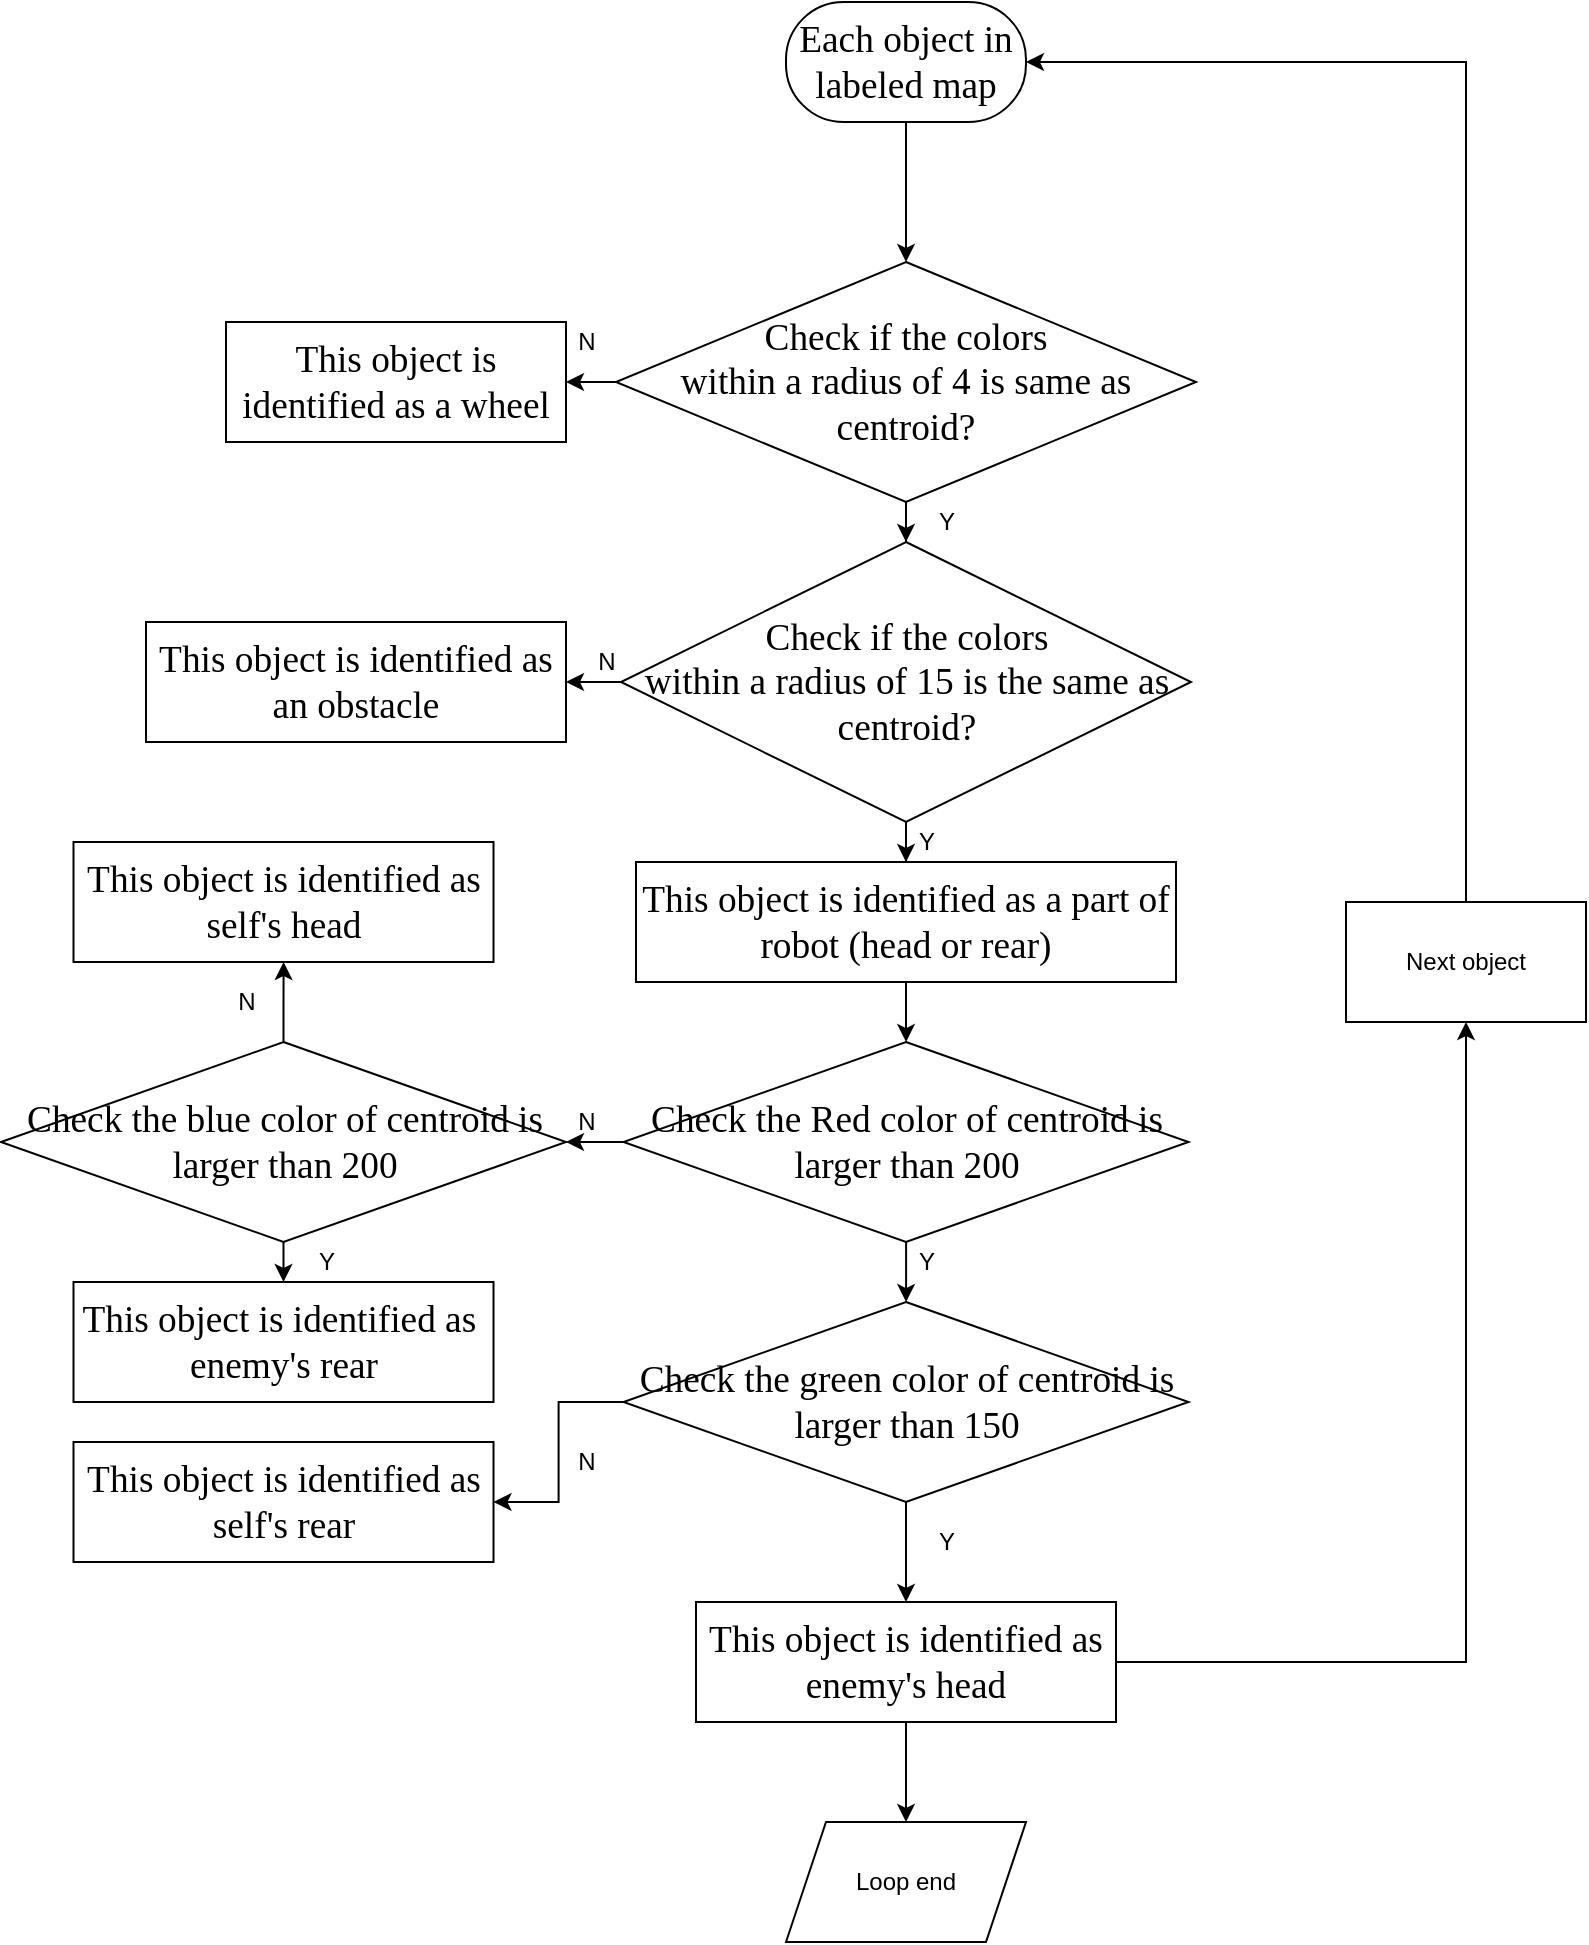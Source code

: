<mxfile version="17.5.0" type="device"><diagram id="aCRQnz-pW7b2ecUmYiQu" name="Page-1"><mxGraphModel dx="1715" dy="476" grid="1" gridSize="10" guides="1" tooltips="1" connect="1" arrows="1" fold="1" page="1" pageScale="1" pageWidth="850" pageHeight="1100" math="0" shadow="0"><root><mxCell id="0"/><mxCell id="1" parent="0"/><mxCell id="fFOxEMMF8dlMPFGqasWO-13" value="" style="edgeStyle=orthogonalEdgeStyle;rounded=0;orthogonalLoop=1;jettySize=auto;html=1;" parent="1" source="fFOxEMMF8dlMPFGqasWO-2" target="fFOxEMMF8dlMPFGqasWO-7" edge="1"><mxGeometry relative="1" as="geometry"/></mxCell><mxCell id="fFOxEMMF8dlMPFGqasWO-2" value="&lt;p style=&quot;margin-top: 0pt ; margin-bottom: 0pt ; margin-left: 0in ; direction: ltr ; unicode-bidi: embed ; word-break: normal&quot;&gt;&lt;span style=&quot;font-size: 14pt ; font-family: &amp;#34;calibri&amp;#34;&quot;&gt;Each object&lt;/span&gt;&lt;span style=&quot;font-size: 14pt ; font-family: &amp;#34;calibri&amp;#34;&quot;&gt; &lt;/span&gt;&lt;span style=&quot;font-size: 14pt ; font-family: &amp;#34;calibri&amp;#34;&quot;&gt;in&lt;/span&gt;&lt;span style=&quot;font-size: 14pt ; font-family: &amp;#34;calibri&amp;#34;&quot;&gt; &lt;/span&gt;&lt;span style=&quot;font-size: 14pt ; font-family: &amp;#34;calibri&amp;#34;&quot;&gt;labeled&lt;/span&gt;&lt;span style=&quot;font-size: 14pt ; font-family: &amp;#34;calibri&amp;#34;&quot;&gt; &lt;/span&gt;&lt;span style=&quot;font-size: 14pt ; font-family: &amp;#34;calibri&amp;#34;&quot;&gt;ma&lt;/span&gt;&lt;span style=&quot;font-size: 14pt ; font-family: &amp;#34;calibri&amp;#34;&quot;&gt;p&lt;/span&gt;&lt;/p&gt;" style="rounded=1;whiteSpace=wrap;html=1;arcSize=48;" parent="1" vertex="1"><mxGeometry x="-410" y="60" width="120" height="60" as="geometry"/></mxCell><mxCell id="fFOxEMMF8dlMPFGqasWO-4" value="&lt;p style=&quot;margin-top: 0pt ; margin-bottom: 0pt ; margin-left: 0in ; direction: ltr ; unicode-bidi: embed ; word-break: normal&quot;&gt;&lt;span style=&quot;font-size: 14pt ; font-family: &amp;#34;calibri&amp;#34;&quot;&gt;&lt;font color=&quot;#000000&quot;&gt;This object is identified as a wheel&lt;/font&gt;&lt;/span&gt;&lt;/p&gt;" style="rounded=0;whiteSpace=wrap;html=1;arcSize=48;" parent="1" vertex="1"><mxGeometry x="-690" y="220" width="170" height="60" as="geometry"/></mxCell><mxCell id="fFOxEMMF8dlMPFGqasWO-6" value="&lt;p style=&quot;margin-top: 0pt ; margin-bottom: 0pt ; margin-left: 0in ; direction: ltr ; unicode-bidi: embed ; word-break: normal&quot;&gt;&lt;span style=&quot;font-size: 14pt ; font-family: &amp;#34;calibri&amp;#34;&quot;&gt;&lt;font color=&quot;#000000&quot;&gt;This object is identified as an obstacle&lt;/font&gt;&lt;/span&gt;&lt;/p&gt;" style="rounded=0;whiteSpace=wrap;html=1;arcSize=48;" parent="1" vertex="1"><mxGeometry x="-730" y="370" width="210" height="60" as="geometry"/></mxCell><mxCell id="fFOxEMMF8dlMPFGqasWO-12" value="" style="edgeStyle=orthogonalEdgeStyle;rounded=0;orthogonalLoop=1;jettySize=auto;html=1;" parent="1" source="fFOxEMMF8dlMPFGqasWO-7" target="fFOxEMMF8dlMPFGqasWO-8" edge="1"><mxGeometry relative="1" as="geometry"/></mxCell><mxCell id="fFOxEMMF8dlMPFGqasWO-21" value="" style="edgeStyle=orthogonalEdgeStyle;rounded=0;orthogonalLoop=1;jettySize=auto;html=1;" parent="1" source="fFOxEMMF8dlMPFGqasWO-7" target="fFOxEMMF8dlMPFGqasWO-4" edge="1"><mxGeometry relative="1" as="geometry"/></mxCell><mxCell id="fFOxEMMF8dlMPFGqasWO-7" value="&lt;p style=&quot;margin-top: 0pt ; margin-bottom: 0pt ; margin-left: 0in ; direction: ltr ; unicode-bidi: embed ; word-break: normal&quot;&gt;&lt;font color=&quot;#000000&quot;&gt;&lt;span style=&quot;font-size: 14pt ; font-family: &amp;#34;calibri&amp;#34;&quot;&gt;Check if the c&lt;/span&gt;&lt;span style=&quot;font-size: 14pt ; font-family: &amp;#34;calibri&amp;#34;&quot;&gt;olors&lt;br&gt;within a radius of 4 is same as centroid?&lt;/span&gt;&lt;/font&gt;&lt;/p&gt;" style="rhombus;whiteSpace=wrap;html=1;" parent="1" vertex="1"><mxGeometry x="-495" y="190" width="290" height="120" as="geometry"/></mxCell><mxCell id="fFOxEMMF8dlMPFGqasWO-11" value="" style="edgeStyle=orthogonalEdgeStyle;rounded=0;orthogonalLoop=1;jettySize=auto;html=1;" parent="1" source="fFOxEMMF8dlMPFGqasWO-8" target="fFOxEMMF8dlMPFGqasWO-9" edge="1"><mxGeometry relative="1" as="geometry"/></mxCell><mxCell id="fFOxEMMF8dlMPFGqasWO-22" value="" style="edgeStyle=orthogonalEdgeStyle;rounded=0;orthogonalLoop=1;jettySize=auto;html=1;" parent="1" source="fFOxEMMF8dlMPFGqasWO-8" target="fFOxEMMF8dlMPFGqasWO-6" edge="1"><mxGeometry relative="1" as="geometry"/></mxCell><mxCell id="fFOxEMMF8dlMPFGqasWO-8" value="&lt;p style=&quot;margin-top: 0pt ; margin-bottom: 0pt ; margin-left: 0in ; direction: ltr ; unicode-bidi: embed ; word-break: normal&quot;&gt;&lt;font color=&quot;#000000&quot;&gt;&lt;span style=&quot;font-size: 14pt ; font-family: &amp;#34;calibri&amp;#34;&quot;&gt;Check if the c&lt;/span&gt;&lt;span style=&quot;font-size: 14pt ; font-family: &amp;#34;calibri&amp;#34;&quot;&gt;olors&lt;br&gt;within a radius of 15 is the same as centroid?&lt;/span&gt;&lt;/font&gt;&lt;/p&gt;" style="rhombus;whiteSpace=wrap;html=1;" parent="1" vertex="1"><mxGeometry x="-492.5" y="330" width="285" height="140" as="geometry"/></mxCell><mxCell id="fFOxEMMF8dlMPFGqasWO-29" value="" style="edgeStyle=orthogonalEdgeStyle;rounded=0;orthogonalLoop=1;jettySize=auto;html=1;" parent="1" source="fFOxEMMF8dlMPFGqasWO-9" target="fFOxEMMF8dlMPFGqasWO-28" edge="1"><mxGeometry relative="1" as="geometry"/></mxCell><mxCell id="fFOxEMMF8dlMPFGqasWO-9" value="&lt;p style=&quot;margin-top: 0pt ; margin-bottom: 0pt ; margin-left: 0in ; direction: ltr ; unicode-bidi: embed ; word-break: normal&quot;&gt;&lt;span style=&quot;font-size: 14pt ; font-family: &amp;#34;calibri&amp;#34;&quot;&gt;This object is identified as a part of&lt;br&gt;robot (head or rear)&lt;/span&gt;&lt;/p&gt;" style="rounded=0;whiteSpace=wrap;html=1;" parent="1" vertex="1"><mxGeometry x="-485" y="490" width="270" height="60" as="geometry"/></mxCell><mxCell id="fFOxEMMF8dlMPFGqasWO-23" value="Y" style="text;html=1;align=center;verticalAlign=middle;resizable=0;points=[];autosize=1;strokeColor=none;fillColor=none;" parent="1" vertex="1"><mxGeometry x="-340" y="310" width="20" height="20" as="geometry"/></mxCell><mxCell id="fFOxEMMF8dlMPFGqasWO-25" value="N" style="text;html=1;align=center;verticalAlign=middle;resizable=0;points=[];autosize=1;strokeColor=none;fillColor=none;" parent="1" vertex="1"><mxGeometry x="-520" y="220" width="20" height="20" as="geometry"/></mxCell><mxCell id="fFOxEMMF8dlMPFGqasWO-26" value="N" style="text;html=1;align=center;verticalAlign=middle;resizable=0;points=[];autosize=1;strokeColor=none;fillColor=none;" parent="1" vertex="1"><mxGeometry x="-510" y="380" width="20" height="20" as="geometry"/></mxCell><mxCell id="fFOxEMMF8dlMPFGqasWO-27" value="Y" style="text;html=1;align=center;verticalAlign=middle;resizable=0;points=[];autosize=1;strokeColor=none;fillColor=none;" parent="1" vertex="1"><mxGeometry x="-350" y="470" width="20" height="20" as="geometry"/></mxCell><mxCell id="fFOxEMMF8dlMPFGqasWO-34" value="" style="edgeStyle=orthogonalEdgeStyle;rounded=0;orthogonalLoop=1;jettySize=auto;html=1;fontColor=#000000;" parent="1" source="fFOxEMMF8dlMPFGqasWO-28" target="fFOxEMMF8dlMPFGqasWO-33" edge="1"><mxGeometry relative="1" as="geometry"/></mxCell><mxCell id="fFOxEMMF8dlMPFGqasWO-35" value="" style="edgeStyle=orthogonalEdgeStyle;rounded=0;orthogonalLoop=1;jettySize=auto;html=1;fontColor=#000000;" parent="1" source="fFOxEMMF8dlMPFGqasWO-28" target="fFOxEMMF8dlMPFGqasWO-31" edge="1"><mxGeometry relative="1" as="geometry"/></mxCell><mxCell id="fFOxEMMF8dlMPFGqasWO-28" value="&lt;p style=&quot;margin-top: 0pt ; margin-bottom: 0pt ; margin-left: 0in ; direction: ltr ; unicode-bidi: embed ; word-break: normal&quot;&gt;&lt;span style=&quot;font-size: 14pt ; font-family: &amp;#34;calibri&amp;#34;&quot;&gt;&lt;font color=&quot;#000000&quot;&gt;Check the Red color of centroid is larger than 200&lt;/font&gt;&lt;/span&gt;&lt;/p&gt;" style="rhombus;whiteSpace=wrap;html=1;" parent="1" vertex="1"><mxGeometry x="-491.25" y="580" width="282.5" height="100" as="geometry"/></mxCell><mxCell id="fFOxEMMF8dlMPFGqasWO-54" value="" style="edgeStyle=orthogonalEdgeStyle;rounded=0;orthogonalLoop=1;jettySize=auto;html=1;fontColor=#000000;entryX=1;entryY=0.5;entryDx=0;entryDy=0;" parent="1" source="fFOxEMMF8dlMPFGqasWO-31" target="fFOxEMMF8dlMPFGqasWO-37" edge="1"><mxGeometry relative="1" as="geometry"/></mxCell><mxCell id="fFOxEMMF8dlMPFGqasWO-31" value="&lt;p style=&quot;margin-top: 0pt ; margin-bottom: 0pt ; margin-left: 0in ; direction: ltr ; unicode-bidi: embed ; word-break: normal&quot;&gt;&lt;span style=&quot;font-size: 14pt ; font-family: &amp;#34;calibri&amp;#34;&quot;&gt;&lt;font color=&quot;#000000&quot;&gt;Check the green color of centroid is larger than 150&lt;/font&gt;&lt;/span&gt;&lt;/p&gt;" style="rhombus;whiteSpace=wrap;html=1;" parent="1" vertex="1"><mxGeometry x="-491.25" y="710" width="282.5" height="100" as="geometry"/></mxCell><mxCell id="fFOxEMMF8dlMPFGqasWO-57" value="" style="edgeStyle=orthogonalEdgeStyle;rounded=0;orthogonalLoop=1;jettySize=auto;html=1;fontColor=#000000;" parent="1" source="fFOxEMMF8dlMPFGqasWO-33" target="fFOxEMMF8dlMPFGqasWO-39" edge="1"><mxGeometry relative="1" as="geometry"/></mxCell><mxCell id="fFOxEMMF8dlMPFGqasWO-33" value="&lt;p style=&quot;margin-top: 0pt ; margin-bottom: 0pt ; margin-left: 0in ; direction: ltr ; unicode-bidi: embed ; word-break: normal&quot;&gt;&lt;span style=&quot;font-size: 14pt ; font-family: &amp;#34;calibri&amp;#34;&quot;&gt;&lt;font color=&quot;#000000&quot;&gt;Check the blue color of centroid is larger than 200&lt;/font&gt;&lt;/span&gt;&lt;/p&gt;" style="rhombus;whiteSpace=wrap;html=1;" parent="1" vertex="1"><mxGeometry x="-802.5" y="580" width="282.5" height="100" as="geometry"/></mxCell><mxCell id="fFOxEMMF8dlMPFGqasWO-36" value="Y" style="text;html=1;align=center;verticalAlign=middle;resizable=0;points=[];autosize=1;strokeColor=none;fillColor=none;fontColor=#000000;" parent="1" vertex="1"><mxGeometry x="-350" y="680" width="20" height="20" as="geometry"/></mxCell><mxCell id="fFOxEMMF8dlMPFGqasWO-37" value="&lt;p style=&quot;margin-top: 0pt ; margin-bottom: 0pt ; margin-left: 0in ; direction: ltr ; unicode-bidi: embed ; word-break: normal&quot;&gt;&lt;span style=&quot;font-size: 14pt ; font-family: &amp;#34;calibri&amp;#34;&quot;&gt;&lt;font color=&quot;#000000&quot;&gt;This object is identified as self's rear&lt;/font&gt;&lt;/span&gt;&lt;/p&gt;" style="rounded=0;whiteSpace=wrap;html=1;arcSize=48;" parent="1" vertex="1"><mxGeometry x="-766.25" y="780" width="210" height="60" as="geometry"/></mxCell><mxCell id="fFOxEMMF8dlMPFGqasWO-49" value="" style="edgeStyle=orthogonalEdgeStyle;rounded=0;orthogonalLoop=1;jettySize=auto;html=1;fontColor=#000000;" parent="1" source="fFOxEMMF8dlMPFGqasWO-38" target="fFOxEMMF8dlMPFGqasWO-42" edge="1"><mxGeometry relative="1" as="geometry"/></mxCell><mxCell id="fFOxEMMF8dlMPFGqasWO-62" style="edgeStyle=orthogonalEdgeStyle;rounded=0;orthogonalLoop=1;jettySize=auto;html=1;entryX=0.5;entryY=1;entryDx=0;entryDy=0;fontColor=#000000;" parent="1" source="fFOxEMMF8dlMPFGqasWO-38" target="fFOxEMMF8dlMPFGqasWO-59" edge="1"><mxGeometry relative="1" as="geometry"/></mxCell><mxCell id="fFOxEMMF8dlMPFGqasWO-38" value="&lt;p style=&quot;margin-top: 0pt ; margin-bottom: 0pt ; margin-left: 0in ; direction: ltr ; unicode-bidi: embed ; word-break: normal&quot;&gt;&lt;span style=&quot;font-size: 14pt ; font-family: &amp;#34;calibri&amp;#34;&quot;&gt;&lt;font color=&quot;#000000&quot;&gt;This object is identified as enemy's head&lt;/font&gt;&lt;/span&gt;&lt;/p&gt;" style="rounded=0;whiteSpace=wrap;html=1;arcSize=48;" parent="1" vertex="1"><mxGeometry x="-455" y="860" width="210" height="60" as="geometry"/></mxCell><mxCell id="fFOxEMMF8dlMPFGqasWO-39" value="&lt;p style=&quot;margin-top: 0pt ; margin-bottom: 0pt ; margin-left: 0in ; direction: ltr ; unicode-bidi: embed ; word-break: normal&quot;&gt;&lt;span style=&quot;font-size: 14pt ; font-family: &amp;#34;calibri&amp;#34;&quot;&gt;&lt;font color=&quot;#000000&quot;&gt;This object is identified as self's head&lt;/font&gt;&lt;/span&gt;&lt;/p&gt;" style="rounded=0;whiteSpace=wrap;html=1;arcSize=48;" parent="1" vertex="1"><mxGeometry x="-766.25" y="480" width="210" height="60" as="geometry"/></mxCell><mxCell id="fFOxEMMF8dlMPFGqasWO-40" value="&lt;p style=&quot;margin-top: 0pt ; margin-bottom: 0pt ; margin-left: 0in ; direction: ltr ; unicode-bidi: embed ; word-break: normal&quot;&gt;&lt;span style=&quot;font-size: 14pt ; font-family: &amp;#34;calibri&amp;#34;&quot;&gt;&lt;font color=&quot;#000000&quot;&gt;This object is identified as&amp;nbsp;&lt;/font&gt;&lt;/span&gt;&lt;/p&gt;&lt;p style=&quot;margin-top: 0pt ; margin-bottom: 0pt ; margin-left: 0in ; direction: ltr ; unicode-bidi: embed ; word-break: normal&quot;&gt;&lt;span style=&quot;font-size: 14pt ; font-family: &amp;#34;calibri&amp;#34;&quot;&gt;&lt;font color=&quot;#000000&quot;&gt;enemy's rear&lt;/font&gt;&lt;/span&gt;&lt;/p&gt;" style="rounded=0;whiteSpace=wrap;html=1;arcSize=48;" parent="1" vertex="1"><mxGeometry x="-766.25" y="700" width="210" height="60" as="geometry"/></mxCell><mxCell id="fFOxEMMF8dlMPFGqasWO-42" value="Loop end" style="shape=parallelogram;perimeter=parallelogramPerimeter;whiteSpace=wrap;html=1;fixedSize=1;fontColor=#000000;" parent="1" vertex="1"><mxGeometry x="-410" y="970" width="120" height="60" as="geometry"/></mxCell><mxCell id="fFOxEMMF8dlMPFGqasWO-51" value="" style="endArrow=classic;html=1;rounded=0;fontColor=#000000;entryX=0.5;entryY=0;entryDx=0;entryDy=0;exitX=0.5;exitY=1;exitDx=0;exitDy=0;" parent="1" source="fFOxEMMF8dlMPFGqasWO-31" target="fFOxEMMF8dlMPFGqasWO-38" edge="1"><mxGeometry width="50" height="50" relative="1" as="geometry"><mxPoint x="-510" y="810" as="sourcePoint"/><mxPoint x="-460" y="760" as="targetPoint"/></mxGeometry></mxCell><mxCell id="fFOxEMMF8dlMPFGqasWO-52" value="Y" style="text;html=1;align=center;verticalAlign=middle;resizable=0;points=[];autosize=1;strokeColor=none;fillColor=none;fontColor=#000000;" parent="1" vertex="1"><mxGeometry x="-340" y="820" width="20" height="20" as="geometry"/></mxCell><mxCell id="fFOxEMMF8dlMPFGqasWO-55" value="" style="endArrow=classic;html=1;rounded=0;fontColor=#000000;exitX=0.5;exitY=1;exitDx=0;exitDy=0;" parent="1" source="fFOxEMMF8dlMPFGqasWO-33" target="fFOxEMMF8dlMPFGqasWO-40" edge="1"><mxGeometry width="50" height="50" relative="1" as="geometry"><mxPoint x="-510" y="680" as="sourcePoint"/><mxPoint x="-460" y="630" as="targetPoint"/></mxGeometry></mxCell><mxCell id="fFOxEMMF8dlMPFGqasWO-61" style="edgeStyle=orthogonalEdgeStyle;rounded=0;orthogonalLoop=1;jettySize=auto;html=1;entryX=1;entryY=0.5;entryDx=0;entryDy=0;fontColor=#000000;" parent="1" source="fFOxEMMF8dlMPFGqasWO-59" target="fFOxEMMF8dlMPFGqasWO-2" edge="1"><mxGeometry relative="1" as="geometry"><Array as="points"><mxPoint x="-70" y="90"/></Array></mxGeometry></mxCell><mxCell id="fFOxEMMF8dlMPFGqasWO-59" value="Next object" style="whiteSpace=wrap;html=1;rounded=0;fontColor=#000000;" parent="1" vertex="1"><mxGeometry x="-130" y="510" width="120" height="60" as="geometry"/></mxCell><mxCell id="fFOxEMMF8dlMPFGqasWO-63" value="N" style="text;html=1;align=center;verticalAlign=middle;resizable=0;points=[];autosize=1;strokeColor=none;fillColor=none;fontColor=#000000;" parent="1" vertex="1"><mxGeometry x="-520" y="780" width="20" height="20" as="geometry"/></mxCell><mxCell id="fFOxEMMF8dlMPFGqasWO-64" value="N" style="text;html=1;align=center;verticalAlign=middle;resizable=0;points=[];autosize=1;strokeColor=none;fillColor=none;fontColor=#000000;" parent="1" vertex="1"><mxGeometry x="-520" y="610" width="20" height="20" as="geometry"/></mxCell><mxCell id="fFOxEMMF8dlMPFGqasWO-65" value="Y" style="text;html=1;align=center;verticalAlign=middle;resizable=0;points=[];autosize=1;strokeColor=none;fillColor=none;fontColor=#000000;" parent="1" vertex="1"><mxGeometry x="-650" y="680" width="20" height="20" as="geometry"/></mxCell><mxCell id="fFOxEMMF8dlMPFGqasWO-66" value="N" style="text;html=1;align=center;verticalAlign=middle;resizable=0;points=[];autosize=1;strokeColor=none;fillColor=none;fontColor=#000000;" parent="1" vertex="1"><mxGeometry x="-690" y="550" width="20" height="20" as="geometry"/></mxCell></root></mxGraphModel></diagram></mxfile>